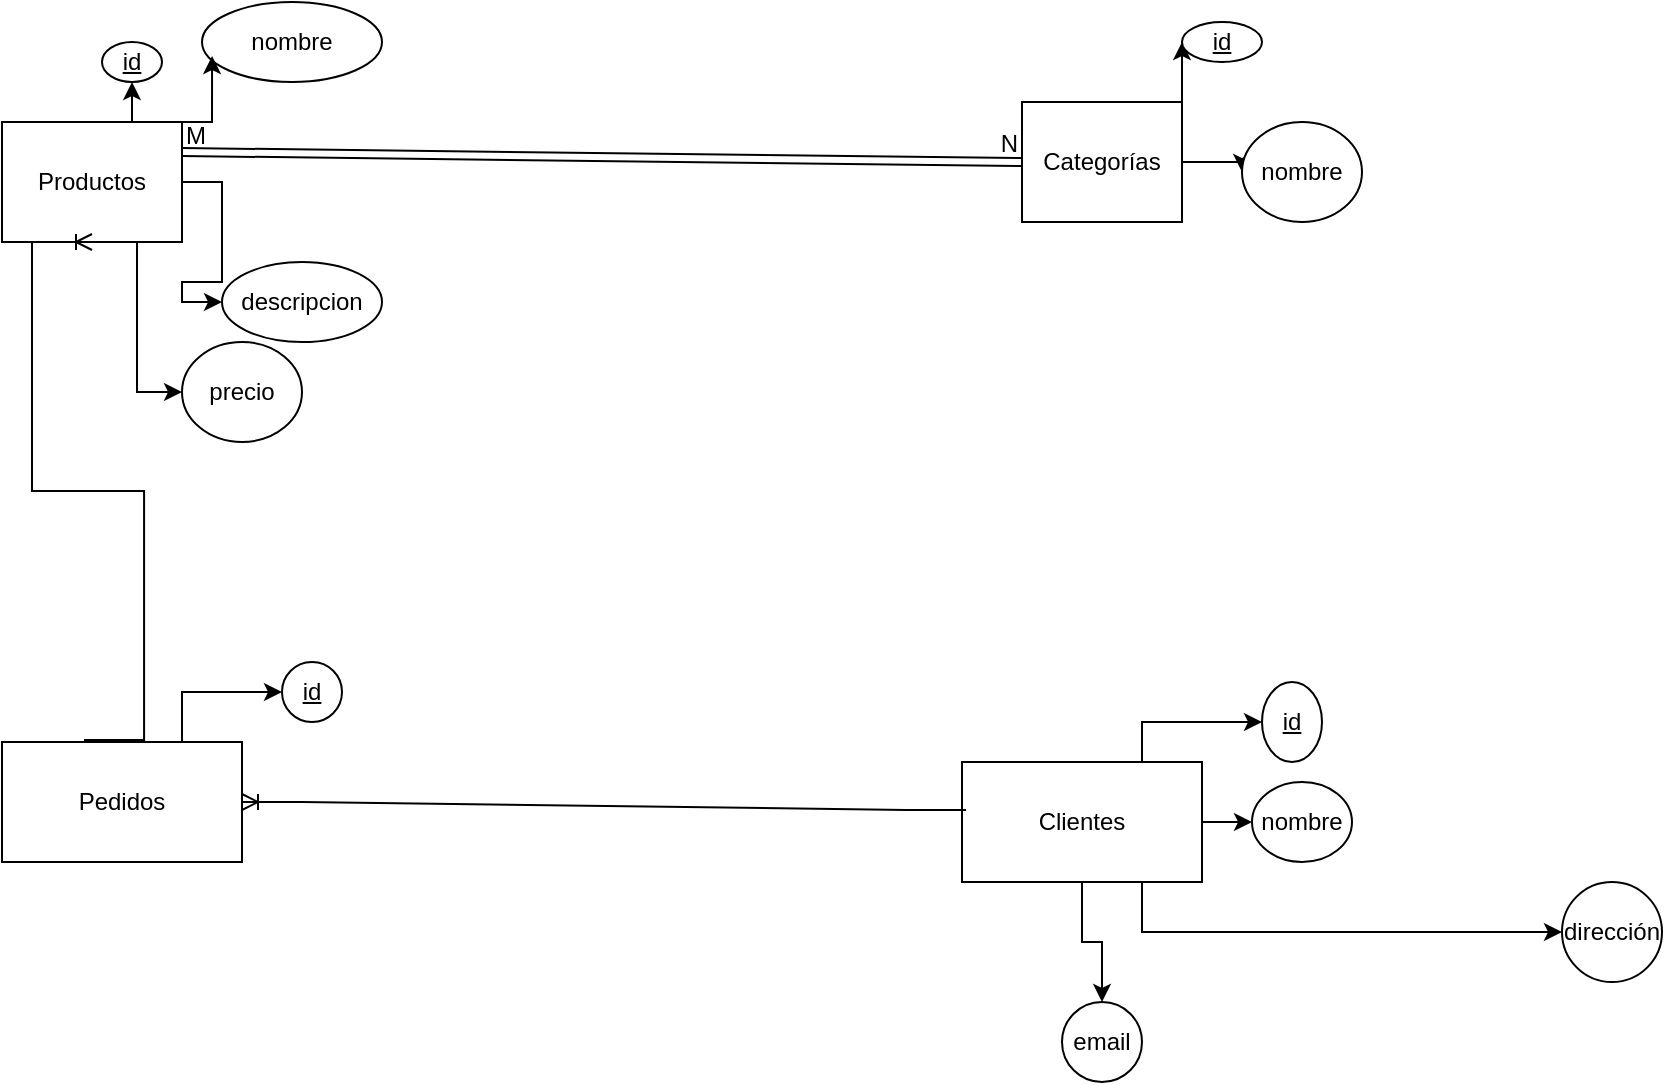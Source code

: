 <mxfile version="24.2.5" type="github">
  <diagram id="R2lEEEUBdFMjLlhIrx00" name="Page-1">
    <mxGraphModel dx="2284" dy="1884" grid="1" gridSize="10" guides="1" tooltips="1" connect="1" arrows="1" fold="1" page="1" pageScale="1" pageWidth="850" pageHeight="1100" math="0" shadow="0" extFonts="Permanent Marker^https://fonts.googleapis.com/css?family=Permanent+Marker">
      <root>
        <mxCell id="0" />
        <mxCell id="1" parent="0" />
        <mxCell id="lJdPWpP_AhthNzz1HLUO-6" style="edgeStyle=orthogonalEdgeStyle;rounded=0;orthogonalLoop=1;jettySize=auto;html=1;exitX=0.75;exitY=0;exitDx=0;exitDy=0;entryX=0.5;entryY=1;entryDx=0;entryDy=0;" edge="1" parent="1" source="lJdPWpP_AhthNzz1HLUO-1" target="lJdPWpP_AhthNzz1HLUO-5">
          <mxGeometry relative="1" as="geometry" />
        </mxCell>
        <mxCell id="lJdPWpP_AhthNzz1HLUO-9" style="edgeStyle=orthogonalEdgeStyle;rounded=0;orthogonalLoop=1;jettySize=auto;html=1;exitX=1;exitY=0.5;exitDx=0;exitDy=0;entryX=0;entryY=0.5;entryDx=0;entryDy=0;" edge="1" parent="1" source="lJdPWpP_AhthNzz1HLUO-1" target="lJdPWpP_AhthNzz1HLUO-8">
          <mxGeometry relative="1" as="geometry" />
        </mxCell>
        <mxCell id="lJdPWpP_AhthNzz1HLUO-11" style="edgeStyle=orthogonalEdgeStyle;rounded=0;orthogonalLoop=1;jettySize=auto;html=1;exitX=0.75;exitY=1;exitDx=0;exitDy=0;entryX=0;entryY=0.5;entryDx=0;entryDy=0;" edge="1" parent="1" source="lJdPWpP_AhthNzz1HLUO-1" target="lJdPWpP_AhthNzz1HLUO-10">
          <mxGeometry relative="1" as="geometry" />
        </mxCell>
        <mxCell id="lJdPWpP_AhthNzz1HLUO-1" value="Productos" style="rounded=0;whiteSpace=wrap;html=1;" vertex="1" parent="1">
          <mxGeometry x="-180" y="-70" width="90" height="60" as="geometry" />
        </mxCell>
        <mxCell id="lJdPWpP_AhthNzz1HLUO-2" value="nombre" style="ellipse;whiteSpace=wrap;html=1;" vertex="1" parent="1">
          <mxGeometry x="-80" y="-130" width="90" height="40" as="geometry" />
        </mxCell>
        <mxCell id="lJdPWpP_AhthNzz1HLUO-4" style="edgeStyle=orthogonalEdgeStyle;rounded=0;orthogonalLoop=1;jettySize=auto;html=1;exitX=1;exitY=0;exitDx=0;exitDy=0;entryX=0.056;entryY=0.675;entryDx=0;entryDy=0;entryPerimeter=0;" edge="1" parent="1" source="lJdPWpP_AhthNzz1HLUO-1" target="lJdPWpP_AhthNzz1HLUO-2">
          <mxGeometry relative="1" as="geometry" />
        </mxCell>
        <mxCell id="lJdPWpP_AhthNzz1HLUO-5" value="&lt;u&gt;id&lt;/u&gt;" style="ellipse;whiteSpace=wrap;html=1;" vertex="1" parent="1">
          <mxGeometry x="-130" y="-110" width="30" height="20" as="geometry" />
        </mxCell>
        <mxCell id="lJdPWpP_AhthNzz1HLUO-8" value="descripcion" style="ellipse;whiteSpace=wrap;html=1;" vertex="1" parent="1">
          <mxGeometry x="-70" width="80" height="40" as="geometry" />
        </mxCell>
        <mxCell id="lJdPWpP_AhthNzz1HLUO-10" value="precio" style="ellipse;whiteSpace=wrap;html=1;" vertex="1" parent="1">
          <mxGeometry x="-90" y="40" width="60" height="50" as="geometry" />
        </mxCell>
        <mxCell id="lJdPWpP_AhthNzz1HLUO-14" style="edgeStyle=orthogonalEdgeStyle;rounded=0;orthogonalLoop=1;jettySize=auto;html=1;exitX=0.75;exitY=0;exitDx=0;exitDy=0;entryX=0;entryY=0.5;entryDx=0;entryDy=0;" edge="1" parent="1" source="lJdPWpP_AhthNzz1HLUO-12" target="lJdPWpP_AhthNzz1HLUO-13">
          <mxGeometry relative="1" as="geometry" />
        </mxCell>
        <mxCell id="lJdPWpP_AhthNzz1HLUO-17" style="edgeStyle=orthogonalEdgeStyle;rounded=0;orthogonalLoop=1;jettySize=auto;html=1;exitX=1;exitY=0.5;exitDx=0;exitDy=0;entryX=0;entryY=0.5;entryDx=0;entryDy=0;" edge="1" parent="1" source="lJdPWpP_AhthNzz1HLUO-12" target="lJdPWpP_AhthNzz1HLUO-15">
          <mxGeometry relative="1" as="geometry" />
        </mxCell>
        <mxCell id="lJdPWpP_AhthNzz1HLUO-12" value="Categorías" style="rounded=0;whiteSpace=wrap;html=1;" vertex="1" parent="1">
          <mxGeometry x="330" y="-80" width="80" height="60" as="geometry" />
        </mxCell>
        <mxCell id="lJdPWpP_AhthNzz1HLUO-13" value="&lt;u&gt;id&lt;/u&gt;" style="ellipse;whiteSpace=wrap;html=1;" vertex="1" parent="1">
          <mxGeometry x="410" y="-120" width="40" height="20" as="geometry" />
        </mxCell>
        <mxCell id="lJdPWpP_AhthNzz1HLUO-15" value="nombre" style="ellipse;whiteSpace=wrap;html=1;" vertex="1" parent="1">
          <mxGeometry x="440" y="-70" width="60" height="50" as="geometry" />
        </mxCell>
        <mxCell id="lJdPWpP_AhthNzz1HLUO-25" value="" style="shape=link;html=1;rounded=0;exitX=1;exitY=0.25;exitDx=0;exitDy=0;entryX=0;entryY=0.5;entryDx=0;entryDy=0;" edge="1" parent="1" source="lJdPWpP_AhthNzz1HLUO-1" target="lJdPWpP_AhthNzz1HLUO-12">
          <mxGeometry relative="1" as="geometry">
            <mxPoint x="-20" y="-45.5" as="sourcePoint" />
            <mxPoint x="140" y="-45.5" as="targetPoint" />
          </mxGeometry>
        </mxCell>
        <mxCell id="lJdPWpP_AhthNzz1HLUO-26" value="M" style="resizable=0;html=1;whiteSpace=wrap;align=left;verticalAlign=bottom;" connectable="0" vertex="1" parent="lJdPWpP_AhthNzz1HLUO-25">
          <mxGeometry x="-1" relative="1" as="geometry" />
        </mxCell>
        <mxCell id="lJdPWpP_AhthNzz1HLUO-27" value="N" style="resizable=0;html=1;whiteSpace=wrap;align=right;verticalAlign=bottom;" connectable="0" vertex="1" parent="lJdPWpP_AhthNzz1HLUO-25">
          <mxGeometry x="1" relative="1" as="geometry" />
        </mxCell>
        <mxCell id="lJdPWpP_AhthNzz1HLUO-31" style="edgeStyle=orthogonalEdgeStyle;rounded=0;orthogonalLoop=1;jettySize=auto;html=1;exitX=0.75;exitY=0;exitDx=0;exitDy=0;entryX=0;entryY=0.5;entryDx=0;entryDy=0;" edge="1" parent="1" source="lJdPWpP_AhthNzz1HLUO-29" target="lJdPWpP_AhthNzz1HLUO-30">
          <mxGeometry relative="1" as="geometry" />
        </mxCell>
        <mxCell id="lJdPWpP_AhthNzz1HLUO-29" value="Pedidos" style="rounded=0;whiteSpace=wrap;html=1;" vertex="1" parent="1">
          <mxGeometry x="-180" y="240" width="120" height="60" as="geometry" />
        </mxCell>
        <mxCell id="lJdPWpP_AhthNzz1HLUO-30" value="&lt;u&gt;id&lt;/u&gt;" style="ellipse;whiteSpace=wrap;html=1;" vertex="1" parent="1">
          <mxGeometry x="-40" y="200" width="30" height="30" as="geometry" />
        </mxCell>
        <mxCell id="lJdPWpP_AhthNzz1HLUO-32" value="" style="edgeStyle=entityRelationEdgeStyle;fontSize=12;html=1;endArrow=ERoneToMany;rounded=0;exitX=0.342;exitY=-0.017;exitDx=0;exitDy=0;exitPerimeter=0;entryX=0.5;entryY=1;entryDx=0;entryDy=0;" edge="1" parent="1" source="lJdPWpP_AhthNzz1HLUO-29" target="lJdPWpP_AhthNzz1HLUO-1">
          <mxGeometry width="100" height="100" relative="1" as="geometry">
            <mxPoint x="-160" y="220" as="sourcePoint" />
            <mxPoint x="-60" y="120" as="targetPoint" />
          </mxGeometry>
        </mxCell>
        <mxCell id="lJdPWpP_AhthNzz1HLUO-35" style="edgeStyle=orthogonalEdgeStyle;rounded=0;orthogonalLoop=1;jettySize=auto;html=1;exitX=0.75;exitY=0;exitDx=0;exitDy=0;entryX=0;entryY=0.5;entryDx=0;entryDy=0;" edge="1" parent="1" source="lJdPWpP_AhthNzz1HLUO-33" target="lJdPWpP_AhthNzz1HLUO-34">
          <mxGeometry relative="1" as="geometry" />
        </mxCell>
        <mxCell id="lJdPWpP_AhthNzz1HLUO-38" style="edgeStyle=orthogonalEdgeStyle;rounded=0;orthogonalLoop=1;jettySize=auto;html=1;exitX=1;exitY=0.5;exitDx=0;exitDy=0;" edge="1" parent="1" source="lJdPWpP_AhthNzz1HLUO-33" target="lJdPWpP_AhthNzz1HLUO-36">
          <mxGeometry relative="1" as="geometry" />
        </mxCell>
        <mxCell id="lJdPWpP_AhthNzz1HLUO-40" style="edgeStyle=orthogonalEdgeStyle;rounded=0;orthogonalLoop=1;jettySize=auto;html=1;exitX=0.75;exitY=1;exitDx=0;exitDy=0;" edge="1" parent="1" source="lJdPWpP_AhthNzz1HLUO-33" target="lJdPWpP_AhthNzz1HLUO-39">
          <mxGeometry relative="1" as="geometry" />
        </mxCell>
        <mxCell id="lJdPWpP_AhthNzz1HLUO-42" style="edgeStyle=orthogonalEdgeStyle;rounded=0;orthogonalLoop=1;jettySize=auto;html=1;exitX=0.5;exitY=1;exitDx=0;exitDy=0;entryX=0.5;entryY=0;entryDx=0;entryDy=0;" edge="1" parent="1" source="lJdPWpP_AhthNzz1HLUO-33" target="lJdPWpP_AhthNzz1HLUO-41">
          <mxGeometry relative="1" as="geometry" />
        </mxCell>
        <mxCell id="lJdPWpP_AhthNzz1HLUO-33" value="Clientes" style="rounded=0;whiteSpace=wrap;html=1;" vertex="1" parent="1">
          <mxGeometry x="300" y="250" width="120" height="60" as="geometry" />
        </mxCell>
        <mxCell id="lJdPWpP_AhthNzz1HLUO-34" value="&lt;u&gt;id&lt;/u&gt;" style="ellipse;whiteSpace=wrap;html=1;" vertex="1" parent="1">
          <mxGeometry x="450" y="210" width="30" height="40" as="geometry" />
        </mxCell>
        <mxCell id="lJdPWpP_AhthNzz1HLUO-36" value="nombre" style="ellipse;whiteSpace=wrap;html=1;" vertex="1" parent="1">
          <mxGeometry x="445" y="260" width="50" height="40" as="geometry" />
        </mxCell>
        <mxCell id="lJdPWpP_AhthNzz1HLUO-39" value="dirección" style="ellipse;whiteSpace=wrap;html=1;" vertex="1" parent="1">
          <mxGeometry x="600" y="310" width="50" height="50" as="geometry" />
        </mxCell>
        <mxCell id="lJdPWpP_AhthNzz1HLUO-41" value="email" style="ellipse;whiteSpace=wrap;html=1;" vertex="1" parent="1">
          <mxGeometry x="350" y="370" width="40" height="40" as="geometry" />
        </mxCell>
        <mxCell id="lJdPWpP_AhthNzz1HLUO-49" value="" style="edgeStyle=entityRelationEdgeStyle;fontSize=12;html=1;endArrow=ERoneToMany;rounded=0;entryX=1;entryY=0.5;entryDx=0;entryDy=0;exitX=0.017;exitY=0.4;exitDx=0;exitDy=0;exitPerimeter=0;" edge="1" parent="1" source="lJdPWpP_AhthNzz1HLUO-33" target="lJdPWpP_AhthNzz1HLUO-29">
          <mxGeometry width="100" height="100" relative="1" as="geometry">
            <mxPoint x="90" y="310" as="sourcePoint" />
            <mxPoint x="190" y="210" as="targetPoint" />
            <Array as="points">
              <mxPoint x="150" y="230" />
            </Array>
          </mxGeometry>
        </mxCell>
      </root>
    </mxGraphModel>
  </diagram>
</mxfile>
